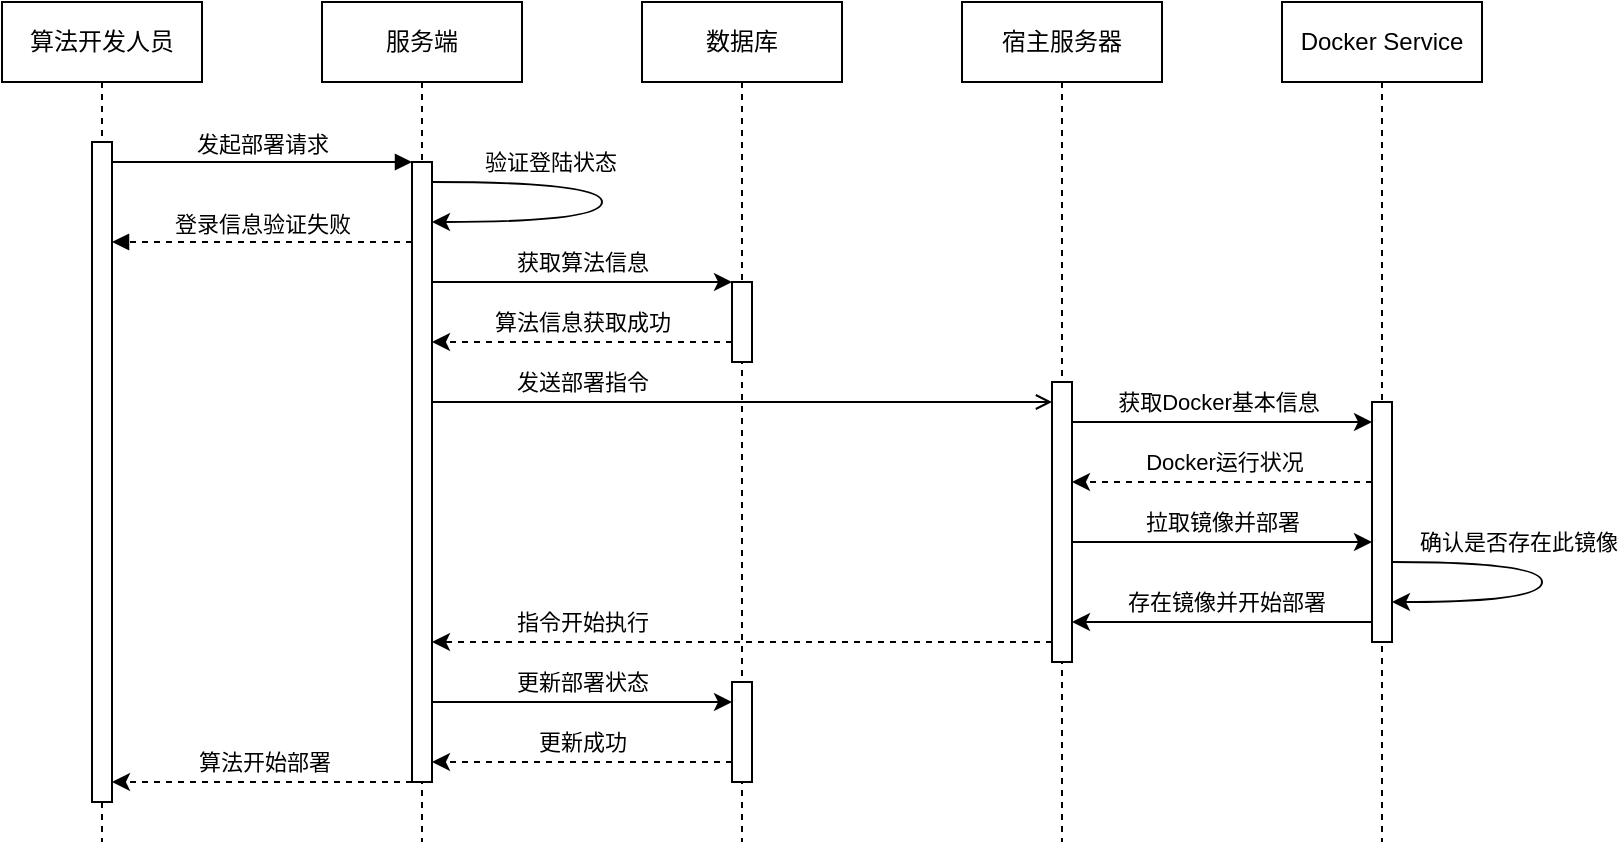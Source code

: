 <mxfile version="21.3.3" type="github">
  <diagram name="Page-1" id="2YBvvXClWsGukQMizWep">
    <mxGraphModel dx="1185" dy="610" grid="1" gridSize="10" guides="1" tooltips="1" connect="1" arrows="1" fold="1" page="1" pageScale="1" pageWidth="850" pageHeight="1100" math="0" shadow="0">
      <root>
        <mxCell id="0" />
        <mxCell id="1" parent="0" />
        <mxCell id="aM9ryv3xv72pqoxQDRHE-1" value="算法开发人员" style="shape=umlLifeline;perimeter=lifelinePerimeter;whiteSpace=wrap;html=1;container=0;dropTarget=0;collapsible=0;recursiveResize=0;outlineConnect=0;portConstraint=eastwest;newEdgeStyle={&quot;edgeStyle&quot;:&quot;elbowEdgeStyle&quot;,&quot;elbow&quot;:&quot;vertical&quot;,&quot;curved&quot;:0,&quot;rounded&quot;:0};" parent="1" vertex="1">
          <mxGeometry x="10" y="10" width="100" height="420" as="geometry" />
        </mxCell>
        <mxCell id="aM9ryv3xv72pqoxQDRHE-2" value="" style="html=1;points=[];perimeter=orthogonalPerimeter;outlineConnect=0;targetShapes=umlLifeline;portConstraint=eastwest;newEdgeStyle={&quot;edgeStyle&quot;:&quot;elbowEdgeStyle&quot;,&quot;elbow&quot;:&quot;vertical&quot;,&quot;curved&quot;:0,&quot;rounded&quot;:0};" parent="aM9ryv3xv72pqoxQDRHE-1" vertex="1">
          <mxGeometry x="45" y="70" width="10" height="330" as="geometry" />
        </mxCell>
        <mxCell id="aM9ryv3xv72pqoxQDRHE-5" value="服务端" style="shape=umlLifeline;perimeter=lifelinePerimeter;whiteSpace=wrap;html=1;container=0;dropTarget=0;collapsible=0;recursiveResize=0;outlineConnect=0;portConstraint=eastwest;newEdgeStyle={&quot;edgeStyle&quot;:&quot;elbowEdgeStyle&quot;,&quot;elbow&quot;:&quot;vertical&quot;,&quot;curved&quot;:0,&quot;rounded&quot;:0};" parent="1" vertex="1">
          <mxGeometry x="170" y="10" width="100" height="420" as="geometry" />
        </mxCell>
        <mxCell id="aM9ryv3xv72pqoxQDRHE-6" value="" style="html=1;points=[];perimeter=orthogonalPerimeter;outlineConnect=0;targetShapes=umlLifeline;portConstraint=eastwest;newEdgeStyle={&quot;edgeStyle&quot;:&quot;elbowEdgeStyle&quot;,&quot;elbow&quot;:&quot;vertical&quot;,&quot;curved&quot;:0,&quot;rounded&quot;:0};" parent="aM9ryv3xv72pqoxQDRHE-5" vertex="1">
          <mxGeometry x="45" y="80" width="10" height="310" as="geometry" />
        </mxCell>
        <mxCell id="GMgPl1QR8HGivyutwA11-14" style="edgeStyle=orthogonalEdgeStyle;rounded=0;orthogonalLoop=1;jettySize=auto;html=1;elbow=vertical;targetPerimeterSpacing=0;curved=1;" parent="aM9ryv3xv72pqoxQDRHE-5" source="aM9ryv3xv72pqoxQDRHE-6" target="aM9ryv3xv72pqoxQDRHE-6" edge="1">
          <mxGeometry relative="1" as="geometry">
            <Array as="points">
              <mxPoint x="140" y="90" />
              <mxPoint x="140" y="110" />
            </Array>
          </mxGeometry>
        </mxCell>
        <mxCell id="GMgPl1QR8HGivyutwA11-17" value="验证登陆状态" style="edgeLabel;html=1;align=center;verticalAlign=middle;resizable=0;points=[];" parent="GMgPl1QR8HGivyutwA11-14" vertex="1" connectable="0">
          <mxGeometry x="-0.382" y="-4" relative="1" as="geometry">
            <mxPoint y="-14" as="offset" />
          </mxGeometry>
        </mxCell>
        <mxCell id="aM9ryv3xv72pqoxQDRHE-7" value="发起部署请求" style="html=1;verticalAlign=bottom;endArrow=block;edgeStyle=elbowEdgeStyle;elbow=vertical;curved=0;rounded=0;" parent="1" source="aM9ryv3xv72pqoxQDRHE-2" target="aM9ryv3xv72pqoxQDRHE-6" edge="1">
          <mxGeometry relative="1" as="geometry">
            <mxPoint x="165" y="100" as="sourcePoint" />
            <Array as="points">
              <mxPoint x="150" y="90" />
            </Array>
          </mxGeometry>
        </mxCell>
        <mxCell id="aM9ryv3xv72pqoxQDRHE-9" value="登录信息验证失败" style="html=1;verticalAlign=bottom;endArrow=block;edgeStyle=elbowEdgeStyle;elbow=vertical;curved=0;rounded=0;dashed=1;" parent="1" source="aM9ryv3xv72pqoxQDRHE-6" target="aM9ryv3xv72pqoxQDRHE-2" edge="1">
          <mxGeometry relative="1" as="geometry">
            <mxPoint x="145" y="130" as="sourcePoint" />
            <Array as="points">
              <mxPoint x="200" y="130" />
              <mxPoint x="170" y="150" />
              <mxPoint x="180" y="140" />
              <mxPoint x="180" y="180" />
              <mxPoint x="160" y="130" />
            </Array>
            <mxPoint x="70" y="130" as="targetPoint" />
          </mxGeometry>
        </mxCell>
        <mxCell id="GMgPl1QR8HGivyutwA11-2" value="" style="edgeStyle=elbowEdgeStyle;rounded=0;orthogonalLoop=1;jettySize=auto;html=1;elbow=vertical;curved=0;" parent="1" source="aM9ryv3xv72pqoxQDRHE-6" target="GMgPl1QR8HGivyutwA11-7" edge="1">
          <mxGeometry relative="1" as="geometry">
            <mxPoint x="385" y="175" as="targetPoint" />
            <Array as="points">
              <mxPoint x="360" y="150" />
              <mxPoint x="350" y="160" />
              <mxPoint x="280" y="170" />
              <mxPoint x="300" y="160" />
              <mxPoint x="290" y="150" />
              <mxPoint x="300" y="250" />
              <mxPoint x="320" y="150" />
              <mxPoint x="290" y="110" />
              <mxPoint x="380" y="140" />
            </Array>
          </mxGeometry>
        </mxCell>
        <mxCell id="GMgPl1QR8HGivyutwA11-18" value="获取算法信息" style="edgeLabel;html=1;align=center;verticalAlign=middle;resizable=0;points=[];" parent="GMgPl1QR8HGivyutwA11-2" vertex="1" connectable="0">
          <mxGeometry x="0.135" relative="1" as="geometry">
            <mxPoint x="-10" y="-10" as="offset" />
          </mxGeometry>
        </mxCell>
        <mxCell id="GMgPl1QR8HGivyutwA11-6" value="数据库" style="shape=umlLifeline;perimeter=lifelinePerimeter;whiteSpace=wrap;html=1;container=0;dropTarget=0;collapsible=0;recursiveResize=0;outlineConnect=0;portConstraint=eastwest;newEdgeStyle={&quot;edgeStyle&quot;:&quot;elbowEdgeStyle&quot;,&quot;elbow&quot;:&quot;vertical&quot;,&quot;curved&quot;:0,&quot;rounded&quot;:0};" parent="1" vertex="1">
          <mxGeometry x="330" y="10" width="100" height="420" as="geometry" />
        </mxCell>
        <mxCell id="GMgPl1QR8HGivyutwA11-7" value="" style="html=1;points=[];perimeter=orthogonalPerimeter;outlineConnect=0;targetShapes=umlLifeline;portConstraint=eastwest;newEdgeStyle={&quot;edgeStyle&quot;:&quot;elbowEdgeStyle&quot;,&quot;elbow&quot;:&quot;vertical&quot;,&quot;curved&quot;:0,&quot;rounded&quot;:0};" parent="GMgPl1QR8HGivyutwA11-6" vertex="1">
          <mxGeometry x="45" y="140" width="10" height="40" as="geometry" />
        </mxCell>
        <mxCell id="GMgPl1QR8HGivyutwA11-43" value="" style="html=1;points=[];perimeter=orthogonalPerimeter;outlineConnect=0;targetShapes=umlLifeline;portConstraint=eastwest;newEdgeStyle={&quot;edgeStyle&quot;:&quot;elbowEdgeStyle&quot;,&quot;elbow&quot;:&quot;vertical&quot;,&quot;curved&quot;:0,&quot;rounded&quot;:0};" parent="GMgPl1QR8HGivyutwA11-6" vertex="1">
          <mxGeometry x="45" y="340" width="10" height="50" as="geometry" />
        </mxCell>
        <mxCell id="GMgPl1QR8HGivyutwA11-8" value="Docker Service" style="shape=umlLifeline;perimeter=lifelinePerimeter;whiteSpace=wrap;html=1;container=0;dropTarget=0;collapsible=0;recursiveResize=0;outlineConnect=0;portConstraint=eastwest;newEdgeStyle={&quot;edgeStyle&quot;:&quot;elbowEdgeStyle&quot;,&quot;elbow&quot;:&quot;vertical&quot;,&quot;curved&quot;:0,&quot;rounded&quot;:0};" parent="1" vertex="1">
          <mxGeometry x="650" y="10" width="100" height="420" as="geometry" />
        </mxCell>
        <mxCell id="GMgPl1QR8HGivyutwA11-9" value="" style="html=1;points=[];perimeter=orthogonalPerimeter;outlineConnect=0;targetShapes=umlLifeline;portConstraint=eastwest;newEdgeStyle={&quot;edgeStyle&quot;:&quot;elbowEdgeStyle&quot;,&quot;elbow&quot;:&quot;vertical&quot;,&quot;curved&quot;:0,&quot;rounded&quot;:0};" parent="GMgPl1QR8HGivyutwA11-8" vertex="1">
          <mxGeometry x="45" y="200" width="10" height="120" as="geometry" />
        </mxCell>
        <mxCell id="GMgPl1QR8HGivyutwA11-54" style="edgeStyle=orthogonalEdgeStyle;rounded=0;orthogonalLoop=1;jettySize=auto;html=1;elbow=vertical;curved=1;" parent="GMgPl1QR8HGivyutwA11-8" source="GMgPl1QR8HGivyutwA11-9" target="GMgPl1QR8HGivyutwA11-9" edge="1">
          <mxGeometry relative="1" as="geometry">
            <Array as="points">
              <mxPoint x="130" y="280" />
              <mxPoint x="130" y="300" />
            </Array>
          </mxGeometry>
        </mxCell>
        <mxCell id="GMgPl1QR8HGivyutwA11-55" value="确认是否存在此镜像" style="edgeLabel;html=1;align=center;verticalAlign=middle;resizable=0;points=[];" parent="GMgPl1QR8HGivyutwA11-54" vertex="1" connectable="0">
          <mxGeometry x="-0.473" y="-1" relative="1" as="geometry">
            <mxPoint x="18" y="-11" as="offset" />
          </mxGeometry>
        </mxCell>
        <mxCell id="GMgPl1QR8HGivyutwA11-10" value="宿主服务器" style="shape=umlLifeline;perimeter=lifelinePerimeter;whiteSpace=wrap;html=1;container=0;dropTarget=0;collapsible=0;recursiveResize=0;outlineConnect=0;portConstraint=eastwest;newEdgeStyle={&quot;edgeStyle&quot;:&quot;elbowEdgeStyle&quot;,&quot;elbow&quot;:&quot;vertical&quot;,&quot;curved&quot;:0,&quot;rounded&quot;:0};" parent="1" vertex="1">
          <mxGeometry x="490" y="10" width="100" height="420" as="geometry" />
        </mxCell>
        <mxCell id="GMgPl1QR8HGivyutwA11-11" value="" style="html=1;points=[];perimeter=orthogonalPerimeter;outlineConnect=0;targetShapes=umlLifeline;portConstraint=eastwest;newEdgeStyle={&quot;edgeStyle&quot;:&quot;elbowEdgeStyle&quot;,&quot;elbow&quot;:&quot;vertical&quot;,&quot;curved&quot;:0,&quot;rounded&quot;:0};" parent="GMgPl1QR8HGivyutwA11-10" vertex="1">
          <mxGeometry x="45" y="190" width="10" height="140" as="geometry" />
        </mxCell>
        <mxCell id="GMgPl1QR8HGivyutwA11-25" value="" style="edgeStyle=elbowEdgeStyle;rounded=0;orthogonalLoop=1;jettySize=auto;html=1;elbow=vertical;curved=0;dashed=1;" parent="1" source="GMgPl1QR8HGivyutwA11-7" target="aM9ryv3xv72pqoxQDRHE-6" edge="1">
          <mxGeometry relative="1" as="geometry">
            <Array as="points">
              <mxPoint x="350" y="180" />
              <mxPoint x="280" y="210" />
              <mxPoint x="360" y="220" />
              <mxPoint x="310" y="250" />
              <mxPoint x="330" y="240" />
            </Array>
          </mxGeometry>
        </mxCell>
        <mxCell id="GMgPl1QR8HGivyutwA11-26" value="算法信息获取成功" style="edgeLabel;html=1;align=center;verticalAlign=middle;resizable=0;points=[];" parent="GMgPl1QR8HGivyutwA11-25" vertex="1" connectable="0">
          <mxGeometry x="0.124" relative="1" as="geometry">
            <mxPoint x="9" y="-10" as="offset" />
          </mxGeometry>
        </mxCell>
        <mxCell id="GMgPl1QR8HGivyutwA11-29" value="" style="edgeStyle=elbowEdgeStyle;rounded=0;orthogonalLoop=1;jettySize=auto;html=1;elbow=vertical;curved=0;endArrow=open;endFill=0;" parent="1" source="aM9ryv3xv72pqoxQDRHE-6" target="GMgPl1QR8HGivyutwA11-11" edge="1">
          <mxGeometry relative="1" as="geometry">
            <Array as="points">
              <mxPoint x="420" y="210" />
              <mxPoint x="470" y="240" />
              <mxPoint x="430" y="250" />
              <mxPoint x="410" y="290" />
            </Array>
          </mxGeometry>
        </mxCell>
        <mxCell id="GMgPl1QR8HGivyutwA11-30" value="发送部署指令" style="edgeLabel;html=1;align=center;verticalAlign=middle;resizable=0;points=[];" parent="GMgPl1QR8HGivyutwA11-29" vertex="1" connectable="0">
          <mxGeometry x="-0.399" y="-1" relative="1" as="geometry">
            <mxPoint x="-18" y="-11" as="offset" />
          </mxGeometry>
        </mxCell>
        <mxCell id="GMgPl1QR8HGivyutwA11-33" value="" style="edgeStyle=elbowEdgeStyle;rounded=0;orthogonalLoop=1;jettySize=auto;html=1;elbow=vertical;curved=0;" parent="1" source="GMgPl1QR8HGivyutwA11-11" target="GMgPl1QR8HGivyutwA11-9" edge="1">
          <mxGeometry relative="1" as="geometry">
            <Array as="points">
              <mxPoint x="620" y="220" />
              <mxPoint x="650" y="270" />
              <mxPoint x="670" y="280" />
              <mxPoint x="630" y="310" />
              <mxPoint x="610" y="390" />
              <mxPoint x="600" y="310" />
            </Array>
          </mxGeometry>
        </mxCell>
        <mxCell id="GMgPl1QR8HGivyutwA11-34" value="获取Docker基本信息" style="edgeLabel;html=1;align=center;verticalAlign=middle;resizable=0;points=[];" parent="GMgPl1QR8HGivyutwA11-33" vertex="1" connectable="0">
          <mxGeometry x="0.021" y="1" relative="1" as="geometry">
            <mxPoint x="-4" y="-9" as="offset" />
          </mxGeometry>
        </mxCell>
        <mxCell id="GMgPl1QR8HGivyutwA11-35" value="" style="edgeStyle=elbowEdgeStyle;rounded=0;orthogonalLoop=1;jettySize=auto;html=1;elbow=vertical;curved=0;dashed=1;" parent="1" source="GMgPl1QR8HGivyutwA11-11" target="aM9ryv3xv72pqoxQDRHE-6" edge="1">
          <mxGeometry relative="1" as="geometry">
            <Array as="points">
              <mxPoint x="480" y="330" />
              <mxPoint x="480" y="380" />
              <mxPoint x="450" y="390" />
              <mxPoint x="500" y="350" />
              <mxPoint x="460" y="320" />
              <mxPoint x="350" y="410" />
              <mxPoint x="340" y="330" />
            </Array>
          </mxGeometry>
        </mxCell>
        <mxCell id="GMgPl1QR8HGivyutwA11-36" value="指令开始执行" style="edgeLabel;html=1;align=center;verticalAlign=middle;resizable=0;points=[];" parent="GMgPl1QR8HGivyutwA11-35" vertex="1" connectable="0">
          <mxGeometry x="0.373" y="-1" relative="1" as="geometry">
            <mxPoint x="-22" y="-9" as="offset" />
          </mxGeometry>
        </mxCell>
        <mxCell id="GMgPl1QR8HGivyutwA11-42" value="" style="edgeStyle=elbowEdgeStyle;rounded=0;orthogonalLoop=1;jettySize=auto;html=1;elbow=vertical;curved=0;" parent="1" source="aM9ryv3xv72pqoxQDRHE-6" target="GMgPl1QR8HGivyutwA11-43" edge="1">
          <mxGeometry relative="1" as="geometry">
            <Array as="points">
              <mxPoint x="340" y="360" />
              <mxPoint x="260" y="410" />
              <mxPoint x="350" y="400" />
              <mxPoint x="340" y="440" />
              <mxPoint x="310" y="380" />
              <mxPoint x="260" y="450" />
              <mxPoint x="270" y="430" />
              <mxPoint x="290" y="370" />
              <mxPoint x="360" y="380" />
              <mxPoint x="360" y="370" />
              <mxPoint x="350" y="370" />
              <mxPoint x="360" y="360" />
            </Array>
          </mxGeometry>
        </mxCell>
        <mxCell id="GMgPl1QR8HGivyutwA11-44" value="更新部署状态" style="edgeLabel;html=1;align=center;verticalAlign=middle;resizable=0;points=[];" parent="GMgPl1QR8HGivyutwA11-42" vertex="1" connectable="0">
          <mxGeometry x="0.143" y="-1" relative="1" as="geometry">
            <mxPoint x="-11" y="-11" as="offset" />
          </mxGeometry>
        </mxCell>
        <mxCell id="GMgPl1QR8HGivyutwA11-45" value="" style="edgeStyle=elbowEdgeStyle;rounded=0;orthogonalLoop=1;jettySize=auto;html=1;elbow=vertical;curved=0;dashed=1;" parent="1" source="GMgPl1QR8HGivyutwA11-43" target="aM9ryv3xv72pqoxQDRHE-6" edge="1">
          <mxGeometry relative="1" as="geometry">
            <Array as="points">
              <mxPoint x="340" y="390" />
              <mxPoint x="330" y="440" />
              <mxPoint x="360" y="430" />
              <mxPoint x="320" y="470" />
              <mxPoint x="250" y="440" />
              <mxPoint x="270" y="410" />
              <mxPoint x="350" y="480" />
              <mxPoint x="260" y="490" />
              <mxPoint x="280" y="470" />
              <mxPoint x="350" y="410" />
            </Array>
          </mxGeometry>
        </mxCell>
        <mxCell id="GMgPl1QR8HGivyutwA11-46" value="更新成功" style="edgeLabel;html=1;align=center;verticalAlign=middle;resizable=0;points=[];" parent="GMgPl1QR8HGivyutwA11-45" vertex="1" connectable="0">
          <mxGeometry x="-0.158" y="1" relative="1" as="geometry">
            <mxPoint x="-12" y="-11" as="offset" />
          </mxGeometry>
        </mxCell>
        <mxCell id="GMgPl1QR8HGivyutwA11-47" value="" style="edgeStyle=elbowEdgeStyle;rounded=0;orthogonalLoop=1;jettySize=auto;html=1;elbow=vertical;curved=0;dashed=1;" parent="1" source="aM9ryv3xv72pqoxQDRHE-6" target="aM9ryv3xv72pqoxQDRHE-2" edge="1">
          <mxGeometry relative="1" as="geometry">
            <Array as="points">
              <mxPoint x="150" y="400" />
              <mxPoint x="200" y="440" />
              <mxPoint x="130" y="450" />
              <mxPoint x="200" y="430" />
              <mxPoint x="150" y="420" />
              <mxPoint x="190" y="390" />
              <mxPoint x="120" y="430" />
            </Array>
          </mxGeometry>
        </mxCell>
        <mxCell id="GMgPl1QR8HGivyutwA11-48" value="算法开始部署" style="edgeLabel;html=1;align=center;verticalAlign=middle;resizable=0;points=[];" parent="GMgPl1QR8HGivyutwA11-47" vertex="1" connectable="0">
          <mxGeometry x="-0.006" y="-2" relative="1" as="geometry">
            <mxPoint y="-8" as="offset" />
          </mxGeometry>
        </mxCell>
        <mxCell id="GMgPl1QR8HGivyutwA11-49" value="" style="edgeStyle=elbowEdgeStyle;rounded=0;orthogonalLoop=1;jettySize=auto;html=1;elbow=vertical;curved=0;dashed=1;" parent="1" source="GMgPl1QR8HGivyutwA11-9" target="GMgPl1QR8HGivyutwA11-11" edge="1">
          <mxGeometry relative="1" as="geometry">
            <Array as="points">
              <mxPoint x="600" y="250" />
              <mxPoint x="630" y="300" />
              <mxPoint x="580" y="310" />
              <mxPoint x="640" y="350" />
            </Array>
          </mxGeometry>
        </mxCell>
        <mxCell id="GMgPl1QR8HGivyutwA11-50" value="Docker运行状况" style="edgeLabel;html=1;align=center;verticalAlign=middle;resizable=0;points=[];" parent="GMgPl1QR8HGivyutwA11-49" vertex="1" connectable="0">
          <mxGeometry x="-0.013" y="1" relative="1" as="geometry">
            <mxPoint y="-11" as="offset" />
          </mxGeometry>
        </mxCell>
        <mxCell id="GMgPl1QR8HGivyutwA11-51" value="" style="edgeStyle=elbowEdgeStyle;rounded=0;orthogonalLoop=1;jettySize=auto;html=1;elbow=vertical;curved=0;" parent="1" source="GMgPl1QR8HGivyutwA11-11" target="GMgPl1QR8HGivyutwA11-9" edge="1">
          <mxGeometry relative="1" as="geometry">
            <Array as="points">
              <mxPoint x="620" y="280" />
              <mxPoint x="600" y="330" />
              <mxPoint x="630" y="320" />
              <mxPoint x="640" y="330" />
              <mxPoint x="610" y="340" />
              <mxPoint x="630" y="390" />
            </Array>
          </mxGeometry>
        </mxCell>
        <mxCell id="GMgPl1QR8HGivyutwA11-52" value="拉取镜像并部署" style="edgeLabel;html=1;align=center;verticalAlign=middle;resizable=0;points=[];" parent="GMgPl1QR8HGivyutwA11-51" vertex="1" connectable="0">
          <mxGeometry x="-0.086" y="3" relative="1" as="geometry">
            <mxPoint x="6" y="-7" as="offset" />
          </mxGeometry>
        </mxCell>
        <mxCell id="GMgPl1QR8HGivyutwA11-53" value="" style="edgeStyle=elbowEdgeStyle;rounded=0;orthogonalLoop=1;jettySize=auto;html=1;elbow=vertical;curved=0;" parent="1" source="GMgPl1QR8HGivyutwA11-9" target="GMgPl1QR8HGivyutwA11-11" edge="1">
          <mxGeometry relative="1" as="geometry">
            <Array as="points">
              <mxPoint x="670" y="320" />
              <mxPoint x="660" y="370" />
              <mxPoint x="630" y="420" />
              <mxPoint x="650" y="370" />
            </Array>
          </mxGeometry>
        </mxCell>
        <mxCell id="GMgPl1QR8HGivyutwA11-56" value="存在镜像并开始部署" style="edgeLabel;html=1;align=center;verticalAlign=middle;resizable=0;points=[];" parent="GMgPl1QR8HGivyutwA11-53" vertex="1" connectable="0">
          <mxGeometry x="-0.017" y="-2" relative="1" as="geometry">
            <mxPoint y="-8" as="offset" />
          </mxGeometry>
        </mxCell>
      </root>
    </mxGraphModel>
  </diagram>
</mxfile>
